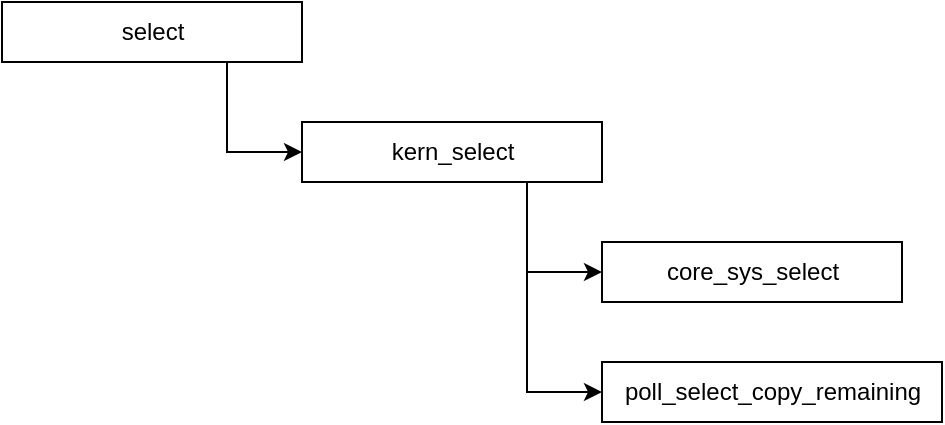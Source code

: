<mxfile version="13.1.3">
    <diagram id="6hGFLwfOUW9BJ-s0fimq" name="Page-1">
        <mxGraphModel dx="330" dy="1786" grid="1" gridSize="10" guides="1" tooltips="1" connect="1" arrows="1" fold="1" page="1" pageScale="1" pageWidth="827" pageHeight="1169" math="0" shadow="0">
            <root>
                <mxCell id="0"/>
                <mxCell id="1" parent="0"/>
                <mxCell id="5" style="edgeStyle=orthogonalEdgeStyle;rounded=0;orthogonalLoop=1;jettySize=auto;html=1;exitX=0.75;exitY=1;exitDx=0;exitDy=0;entryX=0;entryY=0.5;entryDx=0;entryDy=0;" parent="1" source="2" target="3" edge="1">
                    <mxGeometry relative="1" as="geometry"/>
                </mxCell>
                <mxCell id="2" value="select" style="html=1;" parent="1" vertex="1">
                    <mxGeometry x="1040" y="-1010" width="150" height="30" as="geometry"/>
                </mxCell>
                <mxCell id="8" style="edgeStyle=orthogonalEdgeStyle;rounded=0;orthogonalLoop=1;jettySize=auto;html=1;exitX=0.75;exitY=1;exitDx=0;exitDy=0;entryX=0;entryY=0.5;entryDx=0;entryDy=0;" parent="1" source="3" target="6" edge="1">
                    <mxGeometry relative="1" as="geometry"/>
                </mxCell>
                <mxCell id="11" style="edgeStyle=orthogonalEdgeStyle;rounded=0;orthogonalLoop=1;jettySize=auto;html=1;exitX=0.75;exitY=1;exitDx=0;exitDy=0;entryX=0;entryY=0.5;entryDx=0;entryDy=0;" edge="1" parent="1" source="3" target="9">
                    <mxGeometry relative="1" as="geometry"/>
                </mxCell>
                <mxCell id="3" value="kern_select" style="html=1;" parent="1" vertex="1">
                    <mxGeometry x="1190" y="-950" width="150" height="30" as="geometry"/>
                </mxCell>
                <mxCell id="6" value="core_sys_select" style="html=1;" parent="1" vertex="1">
                    <mxGeometry x="1340" y="-890" width="150" height="30" as="geometry"/>
                </mxCell>
                <mxCell id="9" value="poll_select_copy_remaining" style="html=1;" vertex="1" parent="1">
                    <mxGeometry x="1340" y="-830" width="170" height="30" as="geometry"/>
                </mxCell>
            </root>
        </mxGraphModel>
    </diagram>
</mxfile>